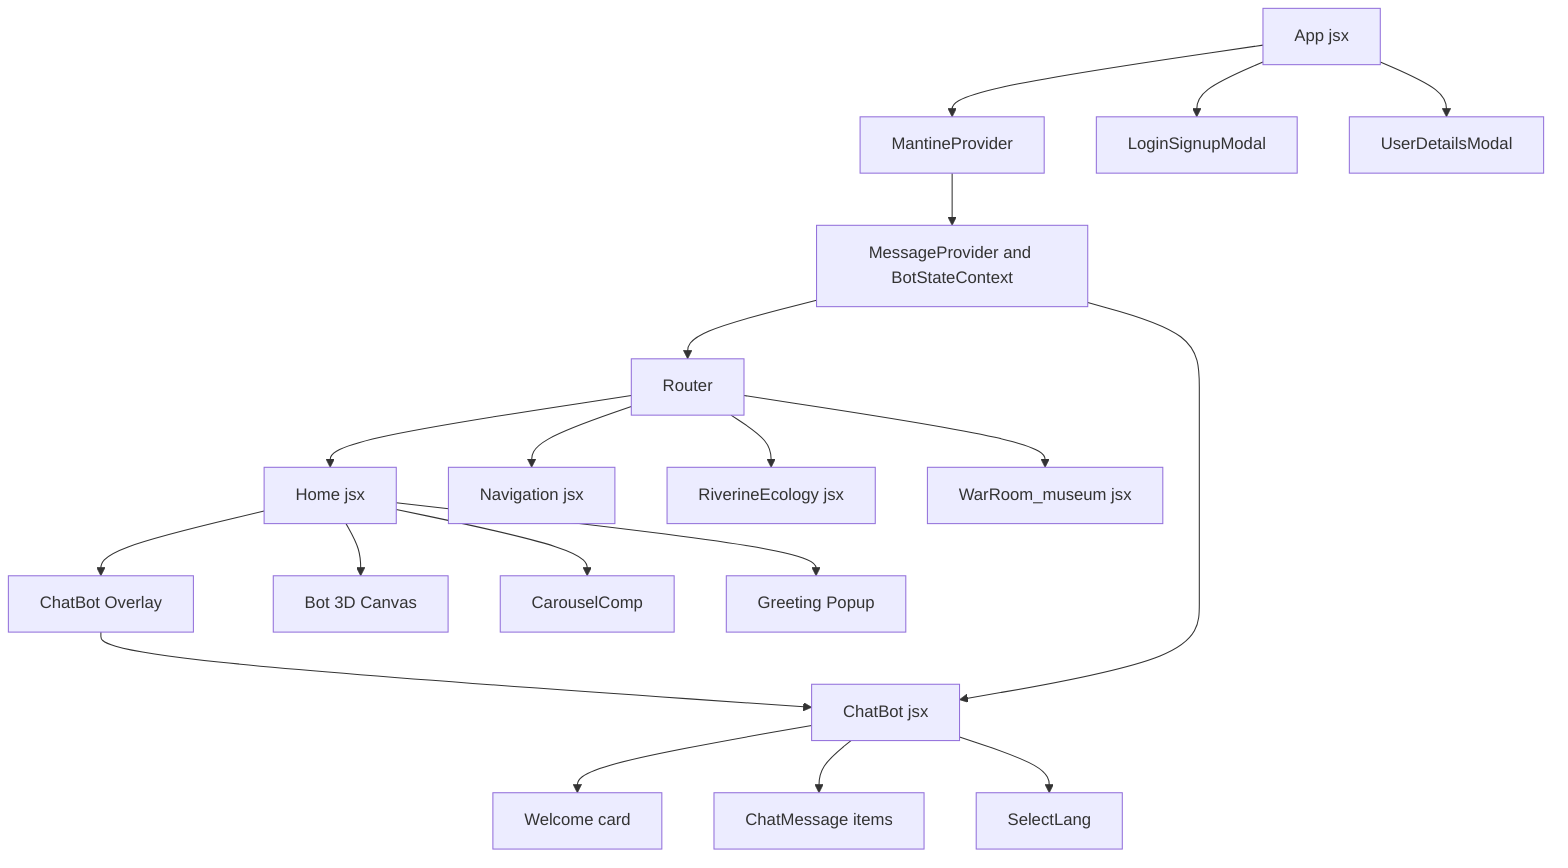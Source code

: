 flowchart TD
  APP[App jsx]
  MP[MantineProvider]
  CTX[MessageProvider and BotStateContext]
  RT[Router]

  APP --> MP --> CTX --> RT
  RT --> HOME[Home jsx]
  RT --> NAV[Navigation jsx]
  RT --> RE[RiverineEcology jsx]
  RT --> WM[WarRoom_museum jsx]

  APP --> LSM[LoginSignupModal]
  APP --> UDM[UserDetailsModal]
  HOME --> CHATPOP[ChatBot Overlay]

  HOME --> BOT[Bot 3D Canvas]
  HOME --> CAR[CarouselComp]
  HOME --> GREET[Greeting Popup]

  CHATPOP --> CHATBOT[ChatBot jsx]
  CHATBOT --> WELCOME[Welcome card]
  CHATBOT --> CMSG[ChatMessage items]
  CHATBOT --> SEL[SelectLang]

  CTX --> CHATBOT